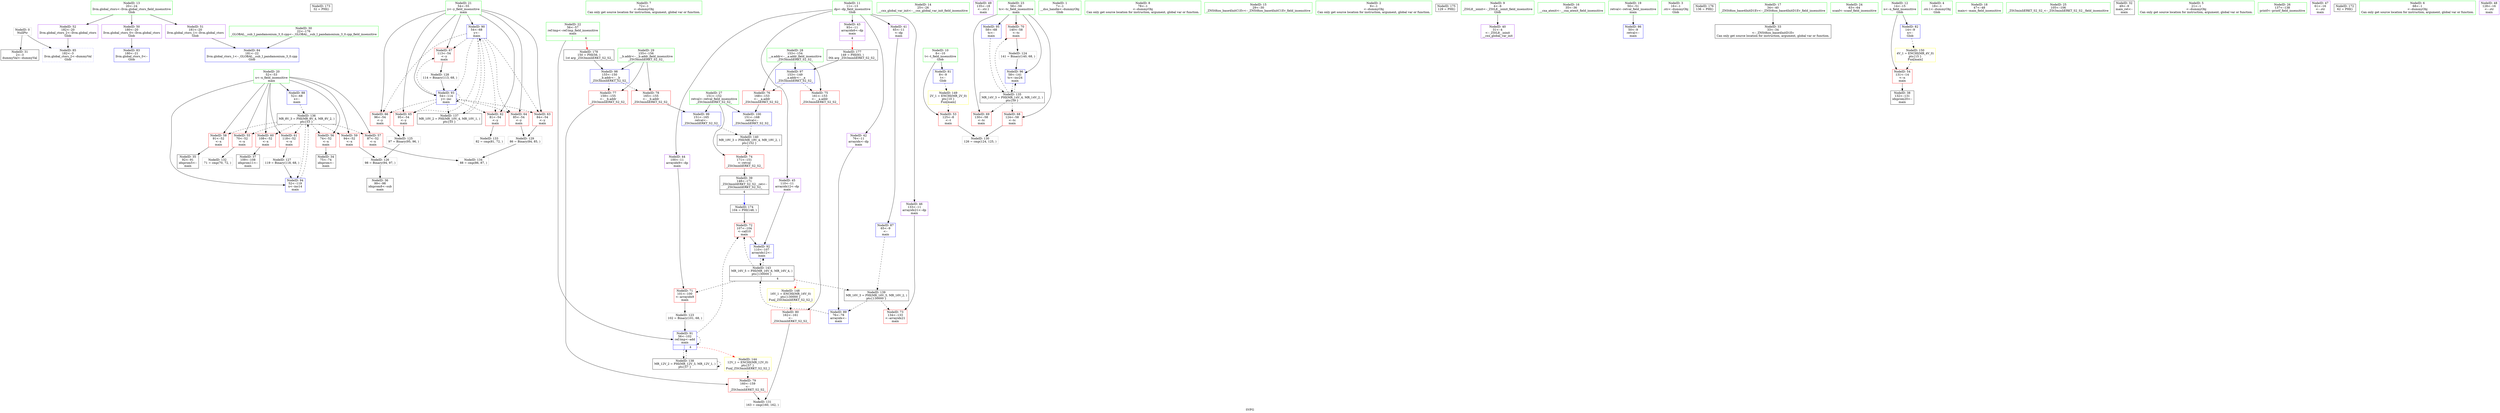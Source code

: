 digraph "SVFG" {
	label="SVFG";

	Node0x55dc0fd7cd40 [shape=record,color=grey,label="{NodeID: 0\nNullPtr}"];
	Node0x55dc0fd7cd40 -> Node0x55dc0fd92510[style=solid];
	Node0x55dc0fd7cd40 -> Node0x55dc0fd962c0[style=solid];
	Node0x55dc0fdaa970 [shape=record,color=black,label="{NodeID: 173\n32 = PHI()\n}"];
	Node0x55dc0fd96700 [shape=record,color=blue,label="{NodeID: 90\n54\<--68\ny\<--\nmain\n}"];
	Node0x55dc0fd96700 -> Node0x55dc0fd94f50[style=dashed];
	Node0x55dc0fd96700 -> Node0x55dc0fd95020[style=dashed];
	Node0x55dc0fd96700 -> Node0x55dc0fd950f0[style=dashed];
	Node0x55dc0fd96700 -> Node0x55dc0fd951c0[style=dashed];
	Node0x55dc0fd96700 -> Node0x55dc0fd95290[style=dashed];
	Node0x55dc0fd96700 -> Node0x55dc0fd95360[style=dashed];
	Node0x55dc0fd96700 -> Node0x55dc0fd96970[style=dashed];
	Node0x55dc0fd96700 -> Node0x55dc0fd9f710[style=dashed];
	Node0x55dc0fd91130 [shape=record,color=green,label="{NodeID: 7\n72\<--1\n\<--dummyObj\nCan only get source location for instruction, argument, global var or function.}"];
	Node0x55dc0fd93410 [shape=record,color=blue,label="{NodeID: 97\n153\<--149\n__a.addr\<--__a\n_ZSt3minIiERKT_S2_S2_\n}"];
	Node0x55dc0fd93410 -> Node0x55dc0fd959e0[style=dashed];
	Node0x55dc0fd93410 -> Node0x55dc0fd95ab0[style=dashed];
	Node0x55dc0fd91590 [shape=record,color=green,label="{NodeID: 14\n25\<--26\n__cxx_global_var_init\<--__cxx_global_var_init_field_insensitive\n}"];
	Node0x55dc0fd91c30 [shape=record,color=green,label="{NodeID: 21\n54\<--55\ny\<--y_field_insensitive\nmain\n}"];
	Node0x55dc0fd91c30 -> Node0x55dc0fd94f50[style=solid];
	Node0x55dc0fd91c30 -> Node0x55dc0fd95020[style=solid];
	Node0x55dc0fd91c30 -> Node0x55dc0fd950f0[style=solid];
	Node0x55dc0fd91c30 -> Node0x55dc0fd951c0[style=solid];
	Node0x55dc0fd91c30 -> Node0x55dc0fd95290[style=solid];
	Node0x55dc0fd91c30 -> Node0x55dc0fd95360[style=solid];
	Node0x55dc0fd91c30 -> Node0x55dc0fd96700[style=solid];
	Node0x55dc0fd91c30 -> Node0x55dc0fd96970[style=solid];
	Node0x55dc0fd92270 [shape=record,color=green,label="{NodeID: 28\n153\<--154\n__a.addr\<--__a.addr_field_insensitive\n_ZSt3minIiERKT_S2_S2_\n}"];
	Node0x55dc0fd92270 -> Node0x55dc0fd959e0[style=solid];
	Node0x55dc0fd92270 -> Node0x55dc0fd95ab0[style=solid];
	Node0x55dc0fd92270 -> Node0x55dc0fd93410[style=solid];
	Node0x55dc0fd928b0 [shape=record,color=black,label="{NodeID: 35\n92\<--91\nidxprom5\<--\nmain\n}"];
	Node0x55dc0fd99020 [shape=record,color=grey,label="{NodeID: 125\n97 = Binary(95, 96, )\n}"];
	Node0x55dc0fd99020 -> Node0x55dc0fd991a0[style=solid];
	Node0x55dc0fd92e60 [shape=record,color=purple,label="{NodeID: 42\n76\<--11\narrayidx\<--dp\nmain\n}"];
	Node0x55dc0fd92e60 -> Node0x55dc0fd96630[style=solid];
	Node0x55dc0fd93d10 [shape=record,color=grey,label="{NodeID: 132\n71 = cmp(70, 72, )\n}"];
	Node0x55dc0fd94430 [shape=record,color=purple,label="{NodeID: 49\n135\<--18\n\<--.str.1\nmain\n}"];
	Node0x55dc0fda0110 [shape=record,color=black,label="{NodeID: 139\nMR_16V_3 = PHI(MR_16V_5, MR_16V_2, )\npts\{130000 \}\n}"];
	Node0x55dc0fda0110 -> Node0x55dc0fd95840[style=dashed];
	Node0x55dc0fda0110 -> Node0x55dc0fd96630[style=dashed];
	Node0x55dc0fd94a70 [shape=record,color=red,label="{NodeID: 56\n74\<--52\n\<--x\nmain\n}"];
	Node0x55dc0fd94a70 -> Node0x55dc0fd927e0[style=solid];
	Node0x55dc0fd95020 [shape=record,color=red,label="{NodeID: 63\n84\<--54\n\<--y\nmain\n}"];
	Node0x55dc0fd95020 -> Node0x55dc0fd99620[style=solid];
	Node0x55dc0fd955d0 [shape=record,color=red,label="{NodeID: 70\n140\<--58\n\<--tc\nmain\n}"];
	Node0x55dc0fd955d0 -> Node0x55dc0fd98ea0[style=solid];
	Node0x55dc0fd95b80 [shape=record,color=red,label="{NodeID: 77\n159\<--155\n\<--__b.addr\n_ZSt3minIiERKT_S2_S2_\n}"];
	Node0x55dc0fd95b80 -> Node0x55dc0fd95d20[style=solid];
	Node0x55dc0fd961c0 [shape=record,color=blue,label="{NodeID: 84\n181\<--22\nllvm.global_ctors_1\<--_GLOBAL__sub_I_pandamonium_3_0.cpp\nGlob }"];
	Node0x55dc0fd90620 [shape=record,color=green,label="{NodeID: 1\n7\<--1\n__dso_handle\<--dummyObj\nGlob }"];
	Node0x55dc0fdaaa70 [shape=record,color=black,label="{NodeID: 174\n104 = PHI(148, )\n}"];
	Node0x55dc0fdaaa70 -> Node0x55dc0fd95770[style=solid];
	Node0x55dc0fd967d0 [shape=record,color=blue,label="{NodeID: 91\n56\<--102\nref.tmp\<--add\nmain\n|{|<s3>4}}"];
	Node0x55dc0fd967d0 -> Node0x55dc0fd95770[style=dashed];
	Node0x55dc0fd967d0 -> Node0x55dc0fd967d0[style=dashed];
	Node0x55dc0fd967d0 -> Node0x55dc0fd9fc10[style=dashed];
	Node0x55dc0fd967d0:s3 -> Node0x55dc0fda1a10[style=dashed,color=red];
	Node0x55dc0fd911c0 [shape=record,color=green,label="{NodeID: 8\n78\<--1\n\<--dummyObj\nCan only get source location for instruction, argument, global var or function.}"];
	Node0x55dc0fd934e0 [shape=record,color=blue,label="{NodeID: 98\n155\<--150\n__b.addr\<--__b\n_ZSt3minIiERKT_S2_S2_\n}"];
	Node0x55dc0fd934e0 -> Node0x55dc0fd95b80[style=dashed];
	Node0x55dc0fd934e0 -> Node0x55dc0fd95c50[style=dashed];
	Node0x55dc0fd91690 [shape=record,color=green,label="{NodeID: 15\n29\<--30\n_ZNSt8ios_base4InitC1Ev\<--_ZNSt8ios_base4InitC1Ev_field_insensitive\n}"];
	Node0x55dc0fd91d00 [shape=record,color=green,label="{NodeID: 22\n56\<--57\nref.tmp\<--ref.tmp_field_insensitive\nmain\n|{|<s1>4}}"];
	Node0x55dc0fd91d00 -> Node0x55dc0fd967d0[style=solid];
	Node0x55dc0fd91d00:s1 -> Node0x55dc0fdab680[style=solid,color=red];
	Node0x55dc0fd92340 [shape=record,color=green,label="{NodeID: 29\n155\<--156\n__b.addr\<--__b.addr_field_insensitive\n_ZSt3minIiERKT_S2_S2_\n}"];
	Node0x55dc0fd92340 -> Node0x55dc0fd95b80[style=solid];
	Node0x55dc0fd92340 -> Node0x55dc0fd95c50[style=solid];
	Node0x55dc0fd92340 -> Node0x55dc0fd934e0[style=solid];
	Node0x55dc0fd92980 [shape=record,color=black,label="{NodeID: 36\n99\<--98\nidxprom8\<--sub\nmain\n}"];
	Node0x55dc0fd991a0 [shape=record,color=grey,label="{NodeID: 126\n98 = Binary(94, 97, )\n}"];
	Node0x55dc0fd991a0 -> Node0x55dc0fd92980[style=solid];
	Node0x55dc0fd92f30 [shape=record,color=purple,label="{NodeID: 43\n93\<--11\narrayidx6\<--dp\nmain\n|{<s0>4}}"];
	Node0x55dc0fd92f30:s0 -> Node0x55dc0fdab520[style=solid,color=red];
	Node0x55dc0fd93e90 [shape=record,color=grey,label="{NodeID: 133\n82 = cmp(81, 72, )\n}"];
	Node0x55dc0fd94500 [shape=record,color=purple,label="{NodeID: 50\n180\<--20\nllvm.global_ctors_0\<--llvm.global_ctors\nGlob }"];
	Node0x55dc0fd94500 -> Node0x55dc0fd960c0[style=solid];
	Node0x55dc0fda0610 [shape=record,color=black,label="{NodeID: 140\nMR_19V_3 = PHI(MR_19V_4, MR_19V_2, )\npts\{152 \}\n}"];
	Node0x55dc0fda0610 -> Node0x55dc0fd95910[style=dashed];
	Node0x55dc0fd94b40 [shape=record,color=red,label="{NodeID: 57\n87\<--52\n\<--x\nmain\n}"];
	Node0x55dc0fd94b40 -> Node0x55dc0fd94010[style=solid];
	Node0x55dc0fd950f0 [shape=record,color=red,label="{NodeID: 64\n85\<--54\n\<--y\nmain\n}"];
	Node0x55dc0fd950f0 -> Node0x55dc0fd99620[style=solid];
	Node0x55dc0fd956a0 [shape=record,color=red,label="{NodeID: 71\n101\<--100\n\<--arrayidx9\nmain\n}"];
	Node0x55dc0fd956a0 -> Node0x55dc0fd98d20[style=solid];
	Node0x55dc0fd95c50 [shape=record,color=red,label="{NodeID: 78\n165\<--155\n\<--__b.addr\n_ZSt3minIiERKT_S2_S2_\n}"];
	Node0x55dc0fd95c50 -> Node0x55dc0fd935b0[style=solid];
	Node0x55dc0fd962c0 [shape=record,color=blue, style = dotted,label="{NodeID: 85\n182\<--3\nllvm.global_ctors_2\<--dummyVal\nGlob }"];
	Node0x55dc0fd906b0 [shape=record,color=green,label="{NodeID: 2\n9\<--1\n\<--dummyObj\nCan only get source location for instruction, argument, global var or function.}"];
	Node0x55dc0fdaac60 [shape=record,color=black,label="{NodeID: 175\n129 = PHI()\n}"];
	Node0x55dc0fd968a0 [shape=record,color=blue,label="{NodeID: 92\n110\<--107\narrayidx12\<--\nmain\n}"];
	Node0x55dc0fd968a0 -> Node0x55dc0fda1510[style=dashed];
	Node0x55dc0fd91250 [shape=record,color=green,label="{NodeID: 9\n4\<--6\n_ZStL8__ioinit\<--_ZStL8__ioinit_field_insensitive\nGlob }"];
	Node0x55dc0fd91250 -> Node0x55dc0fd92cc0[style=solid];
	Node0x55dc0fd935b0 [shape=record,color=blue,label="{NodeID: 99\n151\<--165\nretval\<--\n_ZSt3minIiERKT_S2_S2_\n}"];
	Node0x55dc0fd935b0 -> Node0x55dc0fda0610[style=dashed];
	Node0x55dc0fd91790 [shape=record,color=green,label="{NodeID: 16\n35\<--36\n__cxa_atexit\<--__cxa_atexit_field_insensitive\n}"];
	Node0x55dc0fd91dd0 [shape=record,color=green,label="{NodeID: 23\n58\<--59\ntc\<--tc_field_insensitive\nmain\n}"];
	Node0x55dc0fd91dd0 -> Node0x55dc0fd95430[style=solid];
	Node0x55dc0fd91dd0 -> Node0x55dc0fd95500[style=solid];
	Node0x55dc0fd91dd0 -> Node0x55dc0fd955d0[style=solid];
	Node0x55dc0fd91dd0 -> Node0x55dc0fd96b10[style=solid];
	Node0x55dc0fd91dd0 -> Node0x55dc0fd93340[style=solid];
	Node0x55dc0fd92410 [shape=record,color=green,label="{NodeID: 30\n22\<--176\n_GLOBAL__sub_I_pandamonium_3_0.cpp\<--_GLOBAL__sub_I_pandamonium_3_0.cpp_field_insensitive\n}"];
	Node0x55dc0fd92410 -> Node0x55dc0fd961c0[style=solid];
	Node0x55dc0fd92a50 [shape=record,color=black,label="{NodeID: 37\n109\<--108\nidxprom11\<--\nmain\n}"];
	Node0x55dc0fd99320 [shape=record,color=grey,label="{NodeID: 127\n119 = Binary(118, 68, )\n}"];
	Node0x55dc0fd99320 -> Node0x55dc0fd96a40[style=solid];
	Node0x55dc0fd93000 [shape=record,color=purple,label="{NodeID: 44\n100\<--11\narrayidx9\<--dp\nmain\n}"];
	Node0x55dc0fd93000 -> Node0x55dc0fd956a0[style=solid];
	Node0x55dc0fd94010 [shape=record,color=grey,label="{NodeID: 134\n88 = cmp(86, 87, )\n}"];
	Node0x55dc0fd94600 [shape=record,color=purple,label="{NodeID: 51\n181\<--20\nllvm.global_ctors_1\<--llvm.global_ctors\nGlob }"];
	Node0x55dc0fd94600 -> Node0x55dc0fd961c0[style=solid];
	Node0x55dc0fd94c10 [shape=record,color=red,label="{NodeID: 58\n91\<--52\n\<--x\nmain\n}"];
	Node0x55dc0fd94c10 -> Node0x55dc0fd928b0[style=solid];
	Node0x55dc0fda27d0 [shape=record,color=yellow,style=double,label="{NodeID: 148\n16V_1 = ENCHI(MR_16V_0)\npts\{130000 \}\nFun[_ZSt3minIiERKT_S2_S2_]}"];
	Node0x55dc0fda27d0 -> Node0x55dc0fd95df0[style=dashed];
	Node0x55dc0fd951c0 [shape=record,color=red,label="{NodeID: 65\n95\<--54\n\<--y\nmain\n}"];
	Node0x55dc0fd951c0 -> Node0x55dc0fd99020[style=solid];
	Node0x55dc0fd95770 [shape=record,color=red,label="{NodeID: 72\n107\<--104\n\<--call10\nmain\n}"];
	Node0x55dc0fd95770 -> Node0x55dc0fd968a0[style=solid];
	Node0x55dc0fd95d20 [shape=record,color=red,label="{NodeID: 79\n160\<--159\n\<--\n_ZSt3minIiERKT_S2_S2_\n}"];
	Node0x55dc0fd95d20 -> Node0x55dc0fd93b90[style=solid];
	Node0x55dc0fd963c0 [shape=record,color=blue,label="{NodeID: 86\n50\<--9\nretval\<--\nmain\n}"];
	Node0x55dc0fd90740 [shape=record,color=green,label="{NodeID: 3\n16\<--1\n.str\<--dummyObj\nGlob }"];
	Node0x55dc0fdaad30 [shape=record,color=black,label="{NodeID: 176\n136 = PHI()\n}"];
	Node0x55dc0fd96970 [shape=record,color=blue,label="{NodeID: 93\n54\<--114\ny\<--inc\nmain\n}"];
	Node0x55dc0fd96970 -> Node0x55dc0fd94f50[style=dashed];
	Node0x55dc0fd96970 -> Node0x55dc0fd95020[style=dashed];
	Node0x55dc0fd96970 -> Node0x55dc0fd950f0[style=dashed];
	Node0x55dc0fd96970 -> Node0x55dc0fd951c0[style=dashed];
	Node0x55dc0fd96970 -> Node0x55dc0fd95290[style=dashed];
	Node0x55dc0fd96970 -> Node0x55dc0fd95360[style=dashed];
	Node0x55dc0fd96970 -> Node0x55dc0fd96970[style=dashed];
	Node0x55dc0fd96970 -> Node0x55dc0fd9f710[style=dashed];
	Node0x55dc0fd912e0 [shape=record,color=green,label="{NodeID: 10\n8\<--10\nt\<--t_field_insensitive\nGlob }"];
	Node0x55dc0fd912e0 -> Node0x55dc0fd94800[style=solid];
	Node0x55dc0fd912e0 -> Node0x55dc0fd95ec0[style=solid];
	Node0x55dc0fd93680 [shape=record,color=blue,label="{NodeID: 100\n151\<--168\nretval\<--\n_ZSt3minIiERKT_S2_S2_\n}"];
	Node0x55dc0fd93680 -> Node0x55dc0fda0610[style=dashed];
	Node0x55dc0fd91890 [shape=record,color=green,label="{NodeID: 17\n34\<--40\n_ZNSt8ios_base4InitD1Ev\<--_ZNSt8ios_base4InitD1Ev_field_insensitive\n}"];
	Node0x55dc0fd91890 -> Node0x55dc0fd926e0[style=solid];
	Node0x55dc0fd91ea0 [shape=record,color=green,label="{NodeID: 24\n63\<--64\nscanf\<--scanf_field_insensitive\n}"];
	Node0x55dc0fd92510 [shape=record,color=black,label="{NodeID: 31\n2\<--3\ndummyVal\<--dummyVal\n}"];
	Node0x55dc0fd92b20 [shape=record,color=black,label="{NodeID: 38\n132\<--131\nidxprom20\<--\nmain\n}"];
	Node0x55dc0fd994a0 [shape=record,color=grey,label="{NodeID: 128\n114 = Binary(113, 68, )\n}"];
	Node0x55dc0fd994a0 -> Node0x55dc0fd96970[style=solid];
	Node0x55dc0fd930d0 [shape=record,color=purple,label="{NodeID: 45\n110\<--11\narrayidx12\<--dp\nmain\n}"];
	Node0x55dc0fd930d0 -> Node0x55dc0fd968a0[style=solid];
	Node0x55dc0fd9ed10 [shape=record,color=black,label="{NodeID: 135\nMR_14V_3 = PHI(MR_14V_4, MR_14V_2, )\npts\{59 \}\n}"];
	Node0x55dc0fd9ed10 -> Node0x55dc0fd95430[style=dashed];
	Node0x55dc0fd9ed10 -> Node0x55dc0fd95500[style=dashed];
	Node0x55dc0fd9ed10 -> Node0x55dc0fd955d0[style=dashed];
	Node0x55dc0fd9ed10 -> Node0x55dc0fd93340[style=dashed];
	Node0x55dc0fd94700 [shape=record,color=purple,label="{NodeID: 52\n182\<--20\nllvm.global_ctors_2\<--llvm.global_ctors\nGlob }"];
	Node0x55dc0fd94700 -> Node0x55dc0fd962c0[style=solid];
	Node0x55dc0fd94ce0 [shape=record,color=red,label="{NodeID: 59\n94\<--52\n\<--x\nmain\n}"];
	Node0x55dc0fd94ce0 -> Node0x55dc0fd991a0[style=solid];
	Node0x55dc0fda28b0 [shape=record,color=yellow,style=double,label="{NodeID: 149\n2V_1 = ENCHI(MR_2V_0)\npts\{10 \}\nFun[main]}"];
	Node0x55dc0fda28b0 -> Node0x55dc0fd94800[style=dashed];
	Node0x55dc0fd95290 [shape=record,color=red,label="{NodeID: 66\n96\<--54\n\<--y\nmain\n}"];
	Node0x55dc0fd95290 -> Node0x55dc0fd99020[style=solid];
	Node0x55dc0fd95840 [shape=record,color=red,label="{NodeID: 73\n134\<--133\n\<--arrayidx21\nmain\n}"];
	Node0x55dc0fd95df0 [shape=record,color=red,label="{NodeID: 80\n162\<--161\n\<--\n_ZSt3minIiERKT_S2_S2_\n}"];
	Node0x55dc0fd95df0 -> Node0x55dc0fd93b90[style=solid];
	Node0x55dc0fd96490 [shape=record,color=blue,label="{NodeID: 87\n65\<--9\n\<--\nmain\n}"];
	Node0x55dc0fd96490 -> Node0x55dc0fda0110[style=dashed];
	Node0x55dc0fd907d0 [shape=record,color=green,label="{NodeID: 4\n18\<--1\n.str.1\<--dummyObj\nGlob }"];
	Node0x55dc0fdab520 [shape=record,color=black,label="{NodeID: 177\n149 = PHI(93, )\n0th arg _ZSt3minIiERKT_S2_S2_ }"];
	Node0x55dc0fdab520 -> Node0x55dc0fd93410[style=solid];
	Node0x55dc0fd96a40 [shape=record,color=blue,label="{NodeID: 94\n52\<--119\nx\<--inc14\nmain\n}"];
	Node0x55dc0fd96a40 -> Node0x55dc0fd9f210[style=dashed];
	Node0x55dc0fd91370 [shape=record,color=green,label="{NodeID: 11\n11\<--13\ndp\<--dp_field_insensitive\nGlob }"];
	Node0x55dc0fd91370 -> Node0x55dc0fd92d90[style=solid];
	Node0x55dc0fd91370 -> Node0x55dc0fd92e60[style=solid];
	Node0x55dc0fd91370 -> Node0x55dc0fd92f30[style=solid];
	Node0x55dc0fd91370 -> Node0x55dc0fd93000[style=solid];
	Node0x55dc0fd91370 -> Node0x55dc0fd930d0[style=solid];
	Node0x55dc0fd91370 -> Node0x55dc0fd931a0[style=solid];
	Node0x55dc0fd91990 [shape=record,color=green,label="{NodeID: 18\n47\<--48\nmain\<--main_field_insensitive\n}"];
	Node0x55dc0fd91fa0 [shape=record,color=green,label="{NodeID: 25\n105\<--106\n_ZSt3minIiERKT_S2_S2_\<--_ZSt3minIiERKT_S2_S2__field_insensitive\n}"];
	Node0x55dc0fd92610 [shape=record,color=black,label="{NodeID: 32\n49\<--9\nmain_ret\<--\nmain\n}"];
	Node0x55dc0fd92bf0 [shape=record,color=black,label="{NodeID: 39\n148\<--171\n_ZSt3minIiERKT_S2_S2__ret\<--\n_ZSt3minIiERKT_S2_S2_\n|{<s0>4}}"];
	Node0x55dc0fd92bf0:s0 -> Node0x55dc0fdaaa70[style=solid,color=blue];
	Node0x55dc0fd99620 [shape=record,color=grey,label="{NodeID: 129\n86 = Binary(84, 85, )\n}"];
	Node0x55dc0fd99620 -> Node0x55dc0fd94010[style=solid];
	Node0x55dc0fd931a0 [shape=record,color=purple,label="{NodeID: 46\n133\<--11\narrayidx21\<--dp\nmain\n}"];
	Node0x55dc0fd931a0 -> Node0x55dc0fd95840[style=solid];
	Node0x55dc0fd9f210 [shape=record,color=black,label="{NodeID: 136\nMR_8V_3 = PHI(MR_8V_4, MR_8V_2, )\npts\{53 \}\n}"];
	Node0x55dc0fd9f210 -> Node0x55dc0fd949a0[style=dashed];
	Node0x55dc0fd9f210 -> Node0x55dc0fd94a70[style=dashed];
	Node0x55dc0fd9f210 -> Node0x55dc0fd94b40[style=dashed];
	Node0x55dc0fd9f210 -> Node0x55dc0fd94c10[style=dashed];
	Node0x55dc0fd9f210 -> Node0x55dc0fd94ce0[style=dashed];
	Node0x55dc0fd9f210 -> Node0x55dc0fd94db0[style=dashed];
	Node0x55dc0fd9f210 -> Node0x55dc0fd94e80[style=dashed];
	Node0x55dc0fd9f210 -> Node0x55dc0fd96a40[style=dashed];
	Node0x55dc0fd94800 [shape=record,color=red,label="{NodeID: 53\n125\<--8\n\<--t\nmain\n}"];
	Node0x55dc0fd94800 -> Node0x55dc0fd997a0[style=solid];
	Node0x55dc0fda1510 [shape=record,color=black,label="{NodeID: 143\nMR_16V_5 = PHI(MR_16V_6, MR_16V_4, )\npts\{130000 \}\n|{|<s4>4}}"];
	Node0x55dc0fda1510 -> Node0x55dc0fd956a0[style=dashed];
	Node0x55dc0fda1510 -> Node0x55dc0fd95770[style=dashed];
	Node0x55dc0fda1510 -> Node0x55dc0fd968a0[style=dashed];
	Node0x55dc0fda1510 -> Node0x55dc0fda0110[style=dashed];
	Node0x55dc0fda1510:s4 -> Node0x55dc0fda27d0[style=dashed,color=red];
	Node0x55dc0fd94db0 [shape=record,color=red,label="{NodeID: 60\n108\<--52\n\<--x\nmain\n}"];
	Node0x55dc0fd94db0 -> Node0x55dc0fd92a50[style=solid];
	Node0x55dc0fda29c0 [shape=record,color=yellow,style=double,label="{NodeID: 150\n4V_1 = ENCHI(MR_4V_0)\npts\{15 \}\nFun[main]}"];
	Node0x55dc0fda29c0 -> Node0x55dc0fd948d0[style=dashed];
	Node0x55dc0fd95360 [shape=record,color=red,label="{NodeID: 67\n113\<--54\n\<--y\nmain\n}"];
	Node0x55dc0fd95360 -> Node0x55dc0fd994a0[style=solid];
	Node0x55dc0fd95910 [shape=record,color=red,label="{NodeID: 74\n171\<--151\n\<--retval\n_ZSt3minIiERKT_S2_S2_\n}"];
	Node0x55dc0fd95910 -> Node0x55dc0fd92bf0[style=solid];
	Node0x55dc0fd95ec0 [shape=record,color=blue,label="{NodeID: 81\n8\<--9\nt\<--\nGlob }"];
	Node0x55dc0fd95ec0 -> Node0x55dc0fda28b0[style=dashed];
	Node0x55dc0fd96560 [shape=record,color=blue,label="{NodeID: 88\n52\<--68\nx\<--\nmain\n}"];
	Node0x55dc0fd96560 -> Node0x55dc0fd9f210[style=dashed];
	Node0x55dc0fd91010 [shape=record,color=green,label="{NodeID: 5\n21\<--1\n\<--dummyObj\nCan only get source location for instruction, argument, global var or function.}"];
	Node0x55dc0fdab680 [shape=record,color=black,label="{NodeID: 178\n150 = PHI(56, )\n1st arg _ZSt3minIiERKT_S2_S2_ }"];
	Node0x55dc0fdab680 -> Node0x55dc0fd934e0[style=solid];
	Node0x55dc0fd96b10 [shape=record,color=blue,label="{NodeID: 95\n58\<--68\ntc\<--\nmain\n}"];
	Node0x55dc0fd96b10 -> Node0x55dc0fd9ed10[style=dashed];
	Node0x55dc0fd91400 [shape=record,color=green,label="{NodeID: 12\n14\<--15\nn\<--n_field_insensitive\nGlob }"];
	Node0x55dc0fd91400 -> Node0x55dc0fd948d0[style=solid];
	Node0x55dc0fd91400 -> Node0x55dc0fd95fc0[style=solid];
	Node0x55dc0fd91a90 [shape=record,color=green,label="{NodeID: 19\n50\<--51\nretval\<--retval_field_insensitive\nmain\n}"];
	Node0x55dc0fd91a90 -> Node0x55dc0fd963c0[style=solid];
	Node0x55dc0fd920a0 [shape=record,color=green,label="{NodeID: 26\n137\<--138\nprintf\<--printf_field_insensitive\n}"];
	Node0x55dc0fd926e0 [shape=record,color=black,label="{NodeID: 33\n33\<--34\n\<--_ZNSt8ios_base4InitD1Ev\nCan only get source location for instruction, argument, global var or function.}"];
	Node0x55dc0fd98d20 [shape=record,color=grey,label="{NodeID: 123\n102 = Binary(101, 68, )\n}"];
	Node0x55dc0fd98d20 -> Node0x55dc0fd967d0[style=solid];
	Node0x55dc0fd92cc0 [shape=record,color=purple,label="{NodeID: 40\n31\<--4\n\<--_ZStL8__ioinit\n__cxx_global_var_init\n}"];
	Node0x55dc0fd997a0 [shape=record,color=grey,label="{NodeID: 130\n126 = cmp(124, 125, )\n}"];
	Node0x55dc0fd93270 [shape=record,color=purple,label="{NodeID: 47\n61\<--16\n\<--.str\nmain\n}"];
	Node0x55dc0fd9f710 [shape=record,color=black,label="{NodeID: 137\nMR_10V_2 = PHI(MR_10V_4, MR_10V_1, )\npts\{55 \}\n}"];
	Node0x55dc0fd9f710 -> Node0x55dc0fd96700[style=dashed];
	Node0x55dc0fd948d0 [shape=record,color=red,label="{NodeID: 54\n131\<--14\n\<--n\nmain\n}"];
	Node0x55dc0fd948d0 -> Node0x55dc0fd92b20[style=solid];
	Node0x55dc0fda1a10 [shape=record,color=yellow,style=double,label="{NodeID: 144\n12V_1 = ENCHI(MR_12V_0)\npts\{57 \}\nFun[_ZSt3minIiERKT_S2_S2_]}"];
	Node0x55dc0fda1a10 -> Node0x55dc0fd95d20[style=dashed];
	Node0x55dc0fd94e80 [shape=record,color=red,label="{NodeID: 61\n118\<--52\n\<--x\nmain\n}"];
	Node0x55dc0fd94e80 -> Node0x55dc0fd99320[style=solid];
	Node0x55dc0fd95430 [shape=record,color=red,label="{NodeID: 68\n124\<--58\n\<--tc\nmain\n}"];
	Node0x55dc0fd95430 -> Node0x55dc0fd997a0[style=solid];
	Node0x55dc0fd959e0 [shape=record,color=red,label="{NodeID: 75\n161\<--153\n\<--__a.addr\n_ZSt3minIiERKT_S2_S2_\n}"];
	Node0x55dc0fd959e0 -> Node0x55dc0fd95df0[style=solid];
	Node0x55dc0fd95fc0 [shape=record,color=blue,label="{NodeID: 82\n14\<--9\nn\<--\nGlob }"];
	Node0x55dc0fd95fc0 -> Node0x55dc0fda29c0[style=dashed];
	Node0x55dc0fbf00f0 [shape=record,color=black,label="{NodeID: 172\n62 = PHI()\n}"];
	Node0x55dc0fd96630 [shape=record,color=blue,label="{NodeID: 89\n76\<--78\narrayidx\<--\nmain\n}"];
	Node0x55dc0fd96630 -> Node0x55dc0fda1510[style=dashed];
	Node0x55dc0fd910a0 [shape=record,color=green,label="{NodeID: 6\n68\<--1\n\<--dummyObj\nCan only get source location for instruction, argument, global var or function.}"];
	Node0x55dc0fd93340 [shape=record,color=blue,label="{NodeID: 96\n58\<--141\ntc\<--inc24\nmain\n}"];
	Node0x55dc0fd93340 -> Node0x55dc0fd9ed10[style=dashed];
	Node0x55dc0fd91490 [shape=record,color=green,label="{NodeID: 13\n20\<--24\nllvm.global_ctors\<--llvm.global_ctors_field_insensitive\nGlob }"];
	Node0x55dc0fd91490 -> Node0x55dc0fd94500[style=solid];
	Node0x55dc0fd91490 -> Node0x55dc0fd94600[style=solid];
	Node0x55dc0fd91490 -> Node0x55dc0fd94700[style=solid];
	Node0x55dc0fd91b60 [shape=record,color=green,label="{NodeID: 20\n52\<--53\nx\<--x_field_insensitive\nmain\n}"];
	Node0x55dc0fd91b60 -> Node0x55dc0fd949a0[style=solid];
	Node0x55dc0fd91b60 -> Node0x55dc0fd94a70[style=solid];
	Node0x55dc0fd91b60 -> Node0x55dc0fd94b40[style=solid];
	Node0x55dc0fd91b60 -> Node0x55dc0fd94c10[style=solid];
	Node0x55dc0fd91b60 -> Node0x55dc0fd94ce0[style=solid];
	Node0x55dc0fd91b60 -> Node0x55dc0fd94db0[style=solid];
	Node0x55dc0fd91b60 -> Node0x55dc0fd94e80[style=solid];
	Node0x55dc0fd91b60 -> Node0x55dc0fd96560[style=solid];
	Node0x55dc0fd91b60 -> Node0x55dc0fd96a40[style=solid];
	Node0x55dc0fd921a0 [shape=record,color=green,label="{NodeID: 27\n151\<--152\nretval\<--retval_field_insensitive\n_ZSt3minIiERKT_S2_S2_\n}"];
	Node0x55dc0fd921a0 -> Node0x55dc0fd95910[style=solid];
	Node0x55dc0fd921a0 -> Node0x55dc0fd935b0[style=solid];
	Node0x55dc0fd921a0 -> Node0x55dc0fd93680[style=solid];
	Node0x55dc0fd927e0 [shape=record,color=black,label="{NodeID: 34\n75\<--74\nidxprom\<--\nmain\n}"];
	Node0x55dc0fd98ea0 [shape=record,color=grey,label="{NodeID: 124\n141 = Binary(140, 68, )\n}"];
	Node0x55dc0fd98ea0 -> Node0x55dc0fd93340[style=solid];
	Node0x55dc0fd92d90 [shape=record,color=purple,label="{NodeID: 41\n65\<--11\n\<--dp\nmain\n}"];
	Node0x55dc0fd92d90 -> Node0x55dc0fd96490[style=solid];
	Node0x55dc0fd93b90 [shape=record,color=grey,label="{NodeID: 131\n163 = cmp(160, 162, )\n}"];
	Node0x55dc0fd94360 [shape=record,color=purple,label="{NodeID: 48\n128\<--16\n\<--.str\nmain\n}"];
	Node0x55dc0fd9fc10 [shape=record,color=black,label="{NodeID: 138\nMR_12V_2 = PHI(MR_12V_3, MR_12V_1, )\npts\{57 \}\n}"];
	Node0x55dc0fd9fc10 -> Node0x55dc0fd967d0[style=dashed];
	Node0x55dc0fd9fc10 -> Node0x55dc0fd9fc10[style=dashed];
	Node0x55dc0fd949a0 [shape=record,color=red,label="{NodeID: 55\n70\<--52\n\<--x\nmain\n}"];
	Node0x55dc0fd949a0 -> Node0x55dc0fd93d10[style=solid];
	Node0x55dc0fd94f50 [shape=record,color=red,label="{NodeID: 62\n81\<--54\n\<--y\nmain\n}"];
	Node0x55dc0fd94f50 -> Node0x55dc0fd93e90[style=solid];
	Node0x55dc0fd95500 [shape=record,color=red,label="{NodeID: 69\n130\<--58\n\<--tc\nmain\n}"];
	Node0x55dc0fd95ab0 [shape=record,color=red,label="{NodeID: 76\n168\<--153\n\<--__a.addr\n_ZSt3minIiERKT_S2_S2_\n}"];
	Node0x55dc0fd95ab0 -> Node0x55dc0fd93680[style=solid];
	Node0x55dc0fd960c0 [shape=record,color=blue,label="{NodeID: 83\n180\<--21\nllvm.global_ctors_0\<--\nGlob }"];
}
